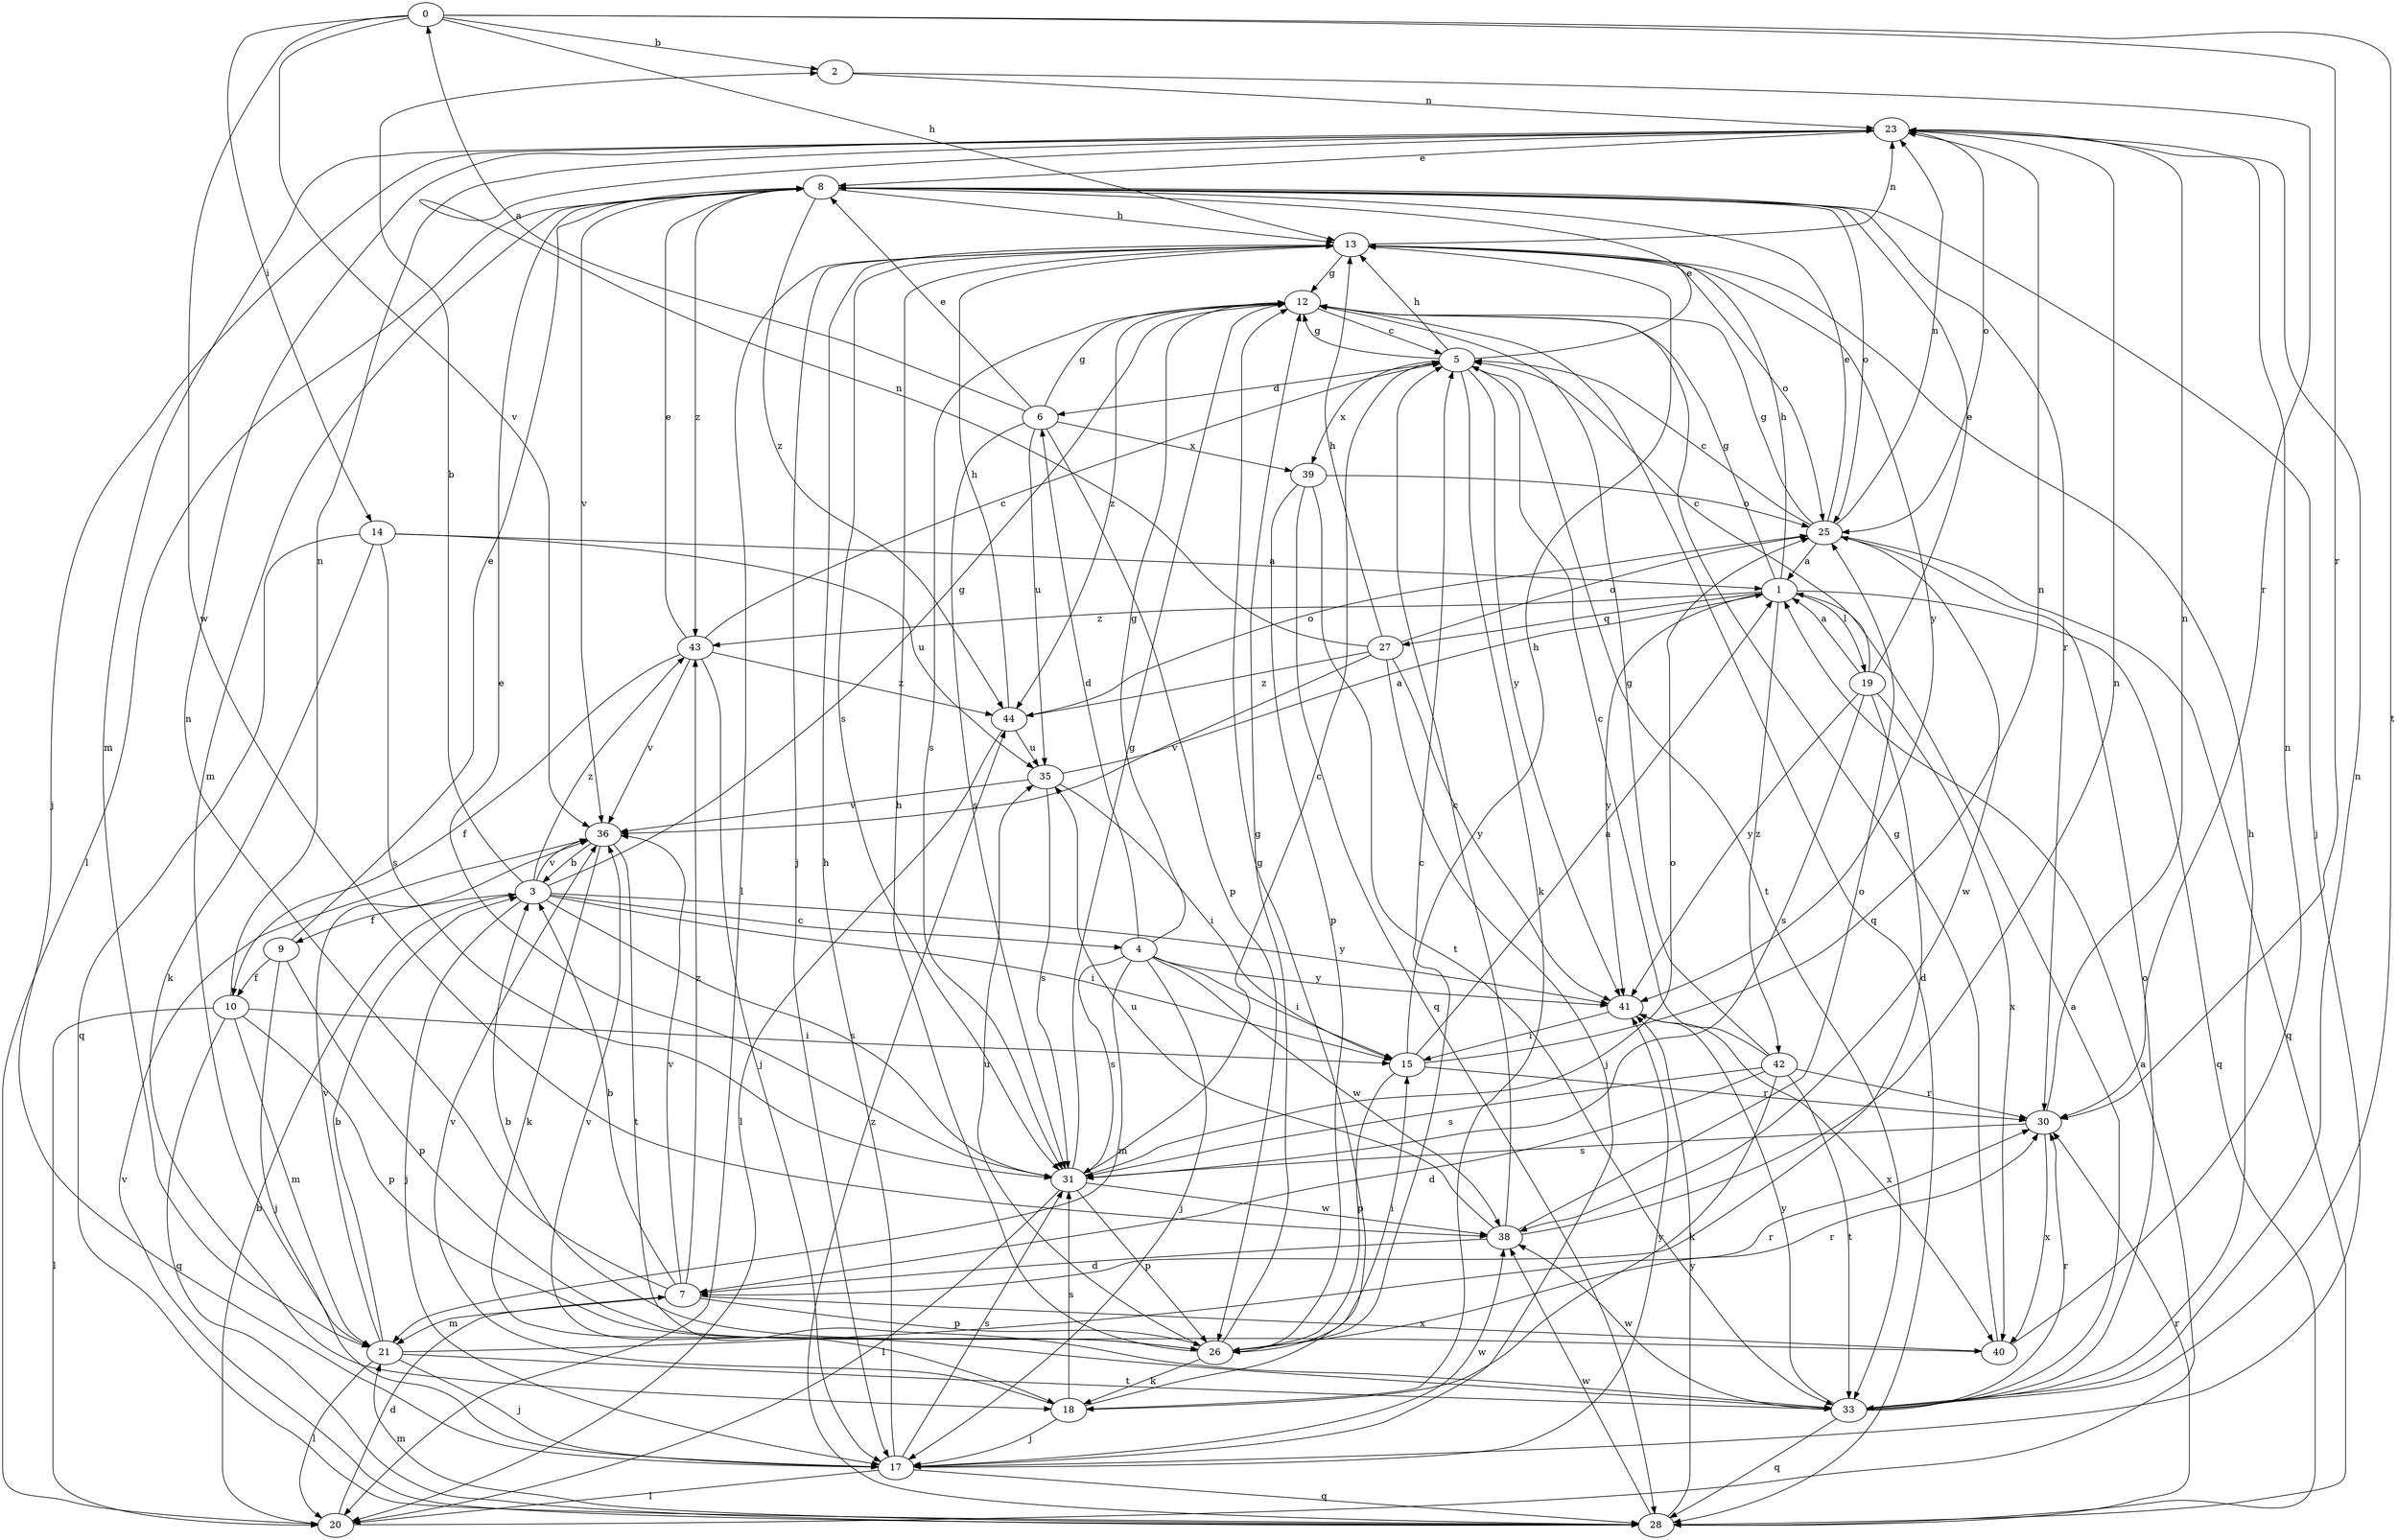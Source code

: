 strict digraph  {
0;
1;
2;
3;
4;
5;
6;
7;
8;
9;
10;
12;
13;
14;
15;
17;
18;
19;
20;
21;
23;
25;
26;
27;
28;
30;
31;
33;
35;
36;
38;
39;
40;
41;
42;
43;
44;
0 -> 2  [label=b];
0 -> 13  [label=h];
0 -> 14  [label=i];
0 -> 30  [label=r];
0 -> 33  [label=t];
0 -> 36  [label=v];
0 -> 38  [label=w];
1 -> 12  [label=g];
1 -> 13  [label=h];
1 -> 19  [label=l];
1 -> 27  [label=q];
1 -> 28  [label=q];
1 -> 41  [label=y];
1 -> 42  [label=z];
1 -> 43  [label=z];
2 -> 23  [label=n];
2 -> 30  [label=r];
3 -> 2  [label=b];
3 -> 4  [label=c];
3 -> 9  [label=f];
3 -> 12  [label=g];
3 -> 15  [label=i];
3 -> 17  [label=j];
3 -> 31  [label=s];
3 -> 36  [label=v];
3 -> 41  [label=y];
3 -> 43  [label=z];
4 -> 6  [label=d];
4 -> 12  [label=g];
4 -> 15  [label=i];
4 -> 17  [label=j];
4 -> 21  [label=m];
4 -> 31  [label=s];
4 -> 38  [label=w];
4 -> 41  [label=y];
5 -> 6  [label=d];
5 -> 8  [label=e];
5 -> 12  [label=g];
5 -> 13  [label=h];
5 -> 18  [label=k];
5 -> 33  [label=t];
5 -> 39  [label=x];
5 -> 41  [label=y];
6 -> 0  [label=a];
6 -> 8  [label=e];
6 -> 12  [label=g];
6 -> 26  [label=p];
6 -> 31  [label=s];
6 -> 35  [label=u];
6 -> 39  [label=x];
7 -> 3  [label=b];
7 -> 21  [label=m];
7 -> 23  [label=n];
7 -> 26  [label=p];
7 -> 36  [label=v];
7 -> 40  [label=x];
7 -> 43  [label=z];
8 -> 13  [label=h];
8 -> 17  [label=j];
8 -> 20  [label=l];
8 -> 21  [label=m];
8 -> 25  [label=o];
8 -> 30  [label=r];
8 -> 36  [label=v];
8 -> 43  [label=z];
8 -> 44  [label=z];
9 -> 8  [label=e];
9 -> 10  [label=f];
9 -> 17  [label=j];
9 -> 26  [label=p];
10 -> 15  [label=i];
10 -> 20  [label=l];
10 -> 21  [label=m];
10 -> 23  [label=n];
10 -> 26  [label=p];
10 -> 28  [label=q];
12 -> 5  [label=c];
12 -> 28  [label=q];
12 -> 31  [label=s];
12 -> 44  [label=z];
13 -> 12  [label=g];
13 -> 17  [label=j];
13 -> 20  [label=l];
13 -> 23  [label=n];
13 -> 25  [label=o];
13 -> 31  [label=s];
13 -> 41  [label=y];
14 -> 1  [label=a];
14 -> 18  [label=k];
14 -> 28  [label=q];
14 -> 31  [label=s];
14 -> 35  [label=u];
15 -> 1  [label=a];
15 -> 13  [label=h];
15 -> 23  [label=n];
15 -> 26  [label=p];
15 -> 30  [label=r];
17 -> 13  [label=h];
17 -> 20  [label=l];
17 -> 28  [label=q];
17 -> 31  [label=s];
17 -> 38  [label=w];
17 -> 41  [label=y];
18 -> 12  [label=g];
18 -> 17  [label=j];
18 -> 31  [label=s];
18 -> 36  [label=v];
19 -> 1  [label=a];
19 -> 5  [label=c];
19 -> 7  [label=d];
19 -> 8  [label=e];
19 -> 31  [label=s];
19 -> 40  [label=x];
19 -> 41  [label=y];
20 -> 1  [label=a];
20 -> 3  [label=b];
20 -> 7  [label=d];
21 -> 3  [label=b];
21 -> 17  [label=j];
21 -> 20  [label=l];
21 -> 30  [label=r];
21 -> 33  [label=t];
21 -> 36  [label=v];
23 -> 8  [label=e];
23 -> 17  [label=j];
23 -> 21  [label=m];
23 -> 25  [label=o];
25 -> 1  [label=a];
25 -> 5  [label=c];
25 -> 8  [label=e];
25 -> 12  [label=g];
25 -> 23  [label=n];
25 -> 28  [label=q];
25 -> 38  [label=w];
26 -> 5  [label=c];
26 -> 12  [label=g];
26 -> 13  [label=h];
26 -> 15  [label=i];
26 -> 18  [label=k];
26 -> 30  [label=r];
26 -> 35  [label=u];
27 -> 13  [label=h];
27 -> 17  [label=j];
27 -> 23  [label=n];
27 -> 25  [label=o];
27 -> 36  [label=v];
27 -> 41  [label=y];
27 -> 44  [label=z];
28 -> 21  [label=m];
28 -> 30  [label=r];
28 -> 36  [label=v];
28 -> 38  [label=w];
28 -> 41  [label=y];
28 -> 44  [label=z];
30 -> 23  [label=n];
30 -> 31  [label=s];
30 -> 40  [label=x];
31 -> 5  [label=c];
31 -> 8  [label=e];
31 -> 12  [label=g];
31 -> 20  [label=l];
31 -> 25  [label=o];
31 -> 26  [label=p];
31 -> 38  [label=w];
33 -> 1  [label=a];
33 -> 13  [label=h];
33 -> 23  [label=n];
33 -> 25  [label=o];
33 -> 28  [label=q];
33 -> 30  [label=r];
33 -> 36  [label=v];
33 -> 38  [label=w];
33 -> 41  [label=y];
35 -> 1  [label=a];
35 -> 15  [label=i];
35 -> 31  [label=s];
35 -> 36  [label=v];
36 -> 3  [label=b];
36 -> 18  [label=k];
36 -> 33  [label=t];
38 -> 5  [label=c];
38 -> 7  [label=d];
38 -> 23  [label=n];
38 -> 25  [label=o];
38 -> 35  [label=u];
39 -> 25  [label=o];
39 -> 26  [label=p];
39 -> 28  [label=q];
39 -> 33  [label=t];
40 -> 3  [label=b];
40 -> 12  [label=g];
40 -> 23  [label=n];
41 -> 15  [label=i];
41 -> 40  [label=x];
42 -> 5  [label=c];
42 -> 7  [label=d];
42 -> 12  [label=g];
42 -> 18  [label=k];
42 -> 30  [label=r];
42 -> 31  [label=s];
42 -> 33  [label=t];
43 -> 5  [label=c];
43 -> 8  [label=e];
43 -> 10  [label=f];
43 -> 17  [label=j];
43 -> 36  [label=v];
43 -> 44  [label=z];
44 -> 13  [label=h];
44 -> 20  [label=l];
44 -> 25  [label=o];
44 -> 35  [label=u];
}
